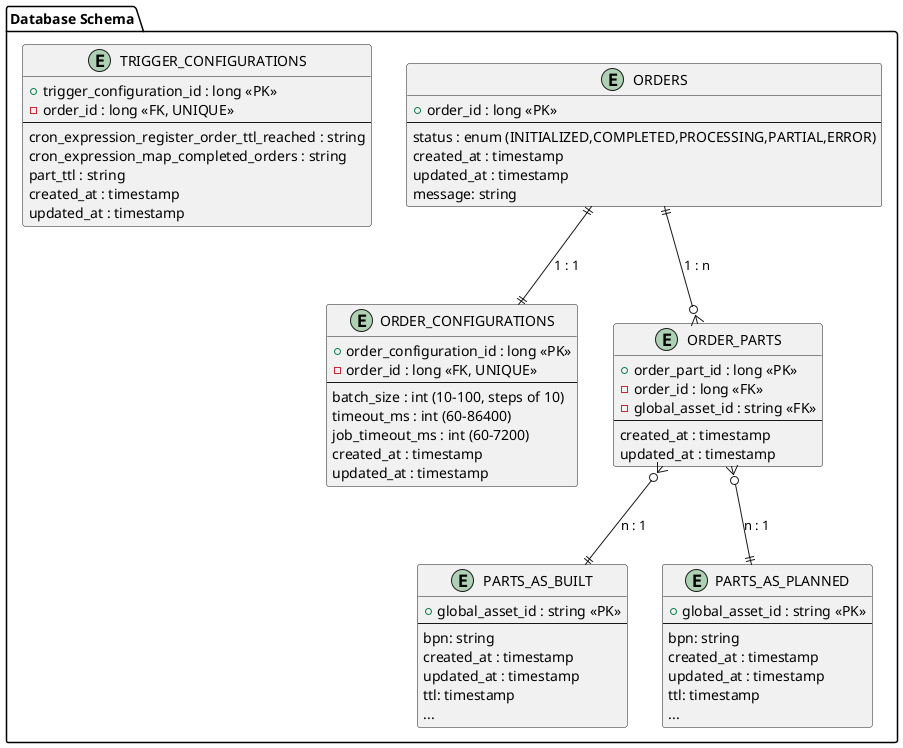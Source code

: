 @startuml

package "Database Schema" {
    entity "ORDERS" as Orders {
        + order_id : long <<PK>>
        --
        status : enum (INITIALIZED,COMPLETED,PROCESSING,PARTIAL,ERROR)
        created_at : timestamp
        updated_at : timestamp
        message: string
    }

    entity "TRIGGER_CONFIGURATIONS" as TriggerConfigurations {
        + trigger_configuration_id : long <<PK>>
        - order_id : long <<FK, UNIQUE>>
        --
        cron_expression_register_order_ttl_reached : string
        cron_expression_map_completed_orders : string
        part_ttl : string
        created_at : timestamp
        updated_at : timestamp
    }

    entity "ORDER_CONFIGURATIONS" as OrderConfigurations {
        + order_configuration_id : long <<PK>>
        - order_id : long <<FK, UNIQUE>>
        --
        batch_size : int (10-100, steps of 10)
        timeout_ms : int (60-86400)
        job_timeout_ms : int (60-7200)
        created_at : timestamp
        updated_at : timestamp
    }


    entity "PARTS_AS_BUILT" as PartsAsBuilt {
        + global_asset_id : string <<PK>>
        --
        bpn: string
        created_at : timestamp
        updated_at : timestamp
        ttl: timestamp
        ...
    }

    entity "PARTS_AS_PLANNED" as PartsAsPlanned {
        + global_asset_id : string <<PK>>
        --
        bpn: string
        created_at : timestamp
        updated_at : timestamp
        ttl: timestamp
        ...
    }

    entity "ORDER_PARTS" as OrderParts {
        + order_part_id : long <<PK>>
        - order_id : long <<FK>>
        - global_asset_id : string <<FK>>
        --
        created_at : timestamp
        updated_at : timestamp
    }
}

Orders ||--|| OrderConfigurations : "1 : 1"
Orders ||--o{ OrderParts : "1 : n"
OrderParts }o--|| PartsAsBuilt : "n : 1"
OrderParts }o--|| PartsAsPlanned : "n : 1"

@enduml

